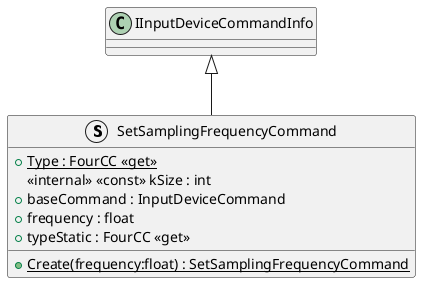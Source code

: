 @startuml
struct SetSamplingFrequencyCommand {
    + {static} Type : FourCC <<get>>
    <<internal>> <<const>> kSize : int
    + baseCommand : InputDeviceCommand
    + frequency : float
    + typeStatic : FourCC <<get>>
    + {static} Create(frequency:float) : SetSamplingFrequencyCommand
}
IInputDeviceCommandInfo <|-- SetSamplingFrequencyCommand
@enduml
